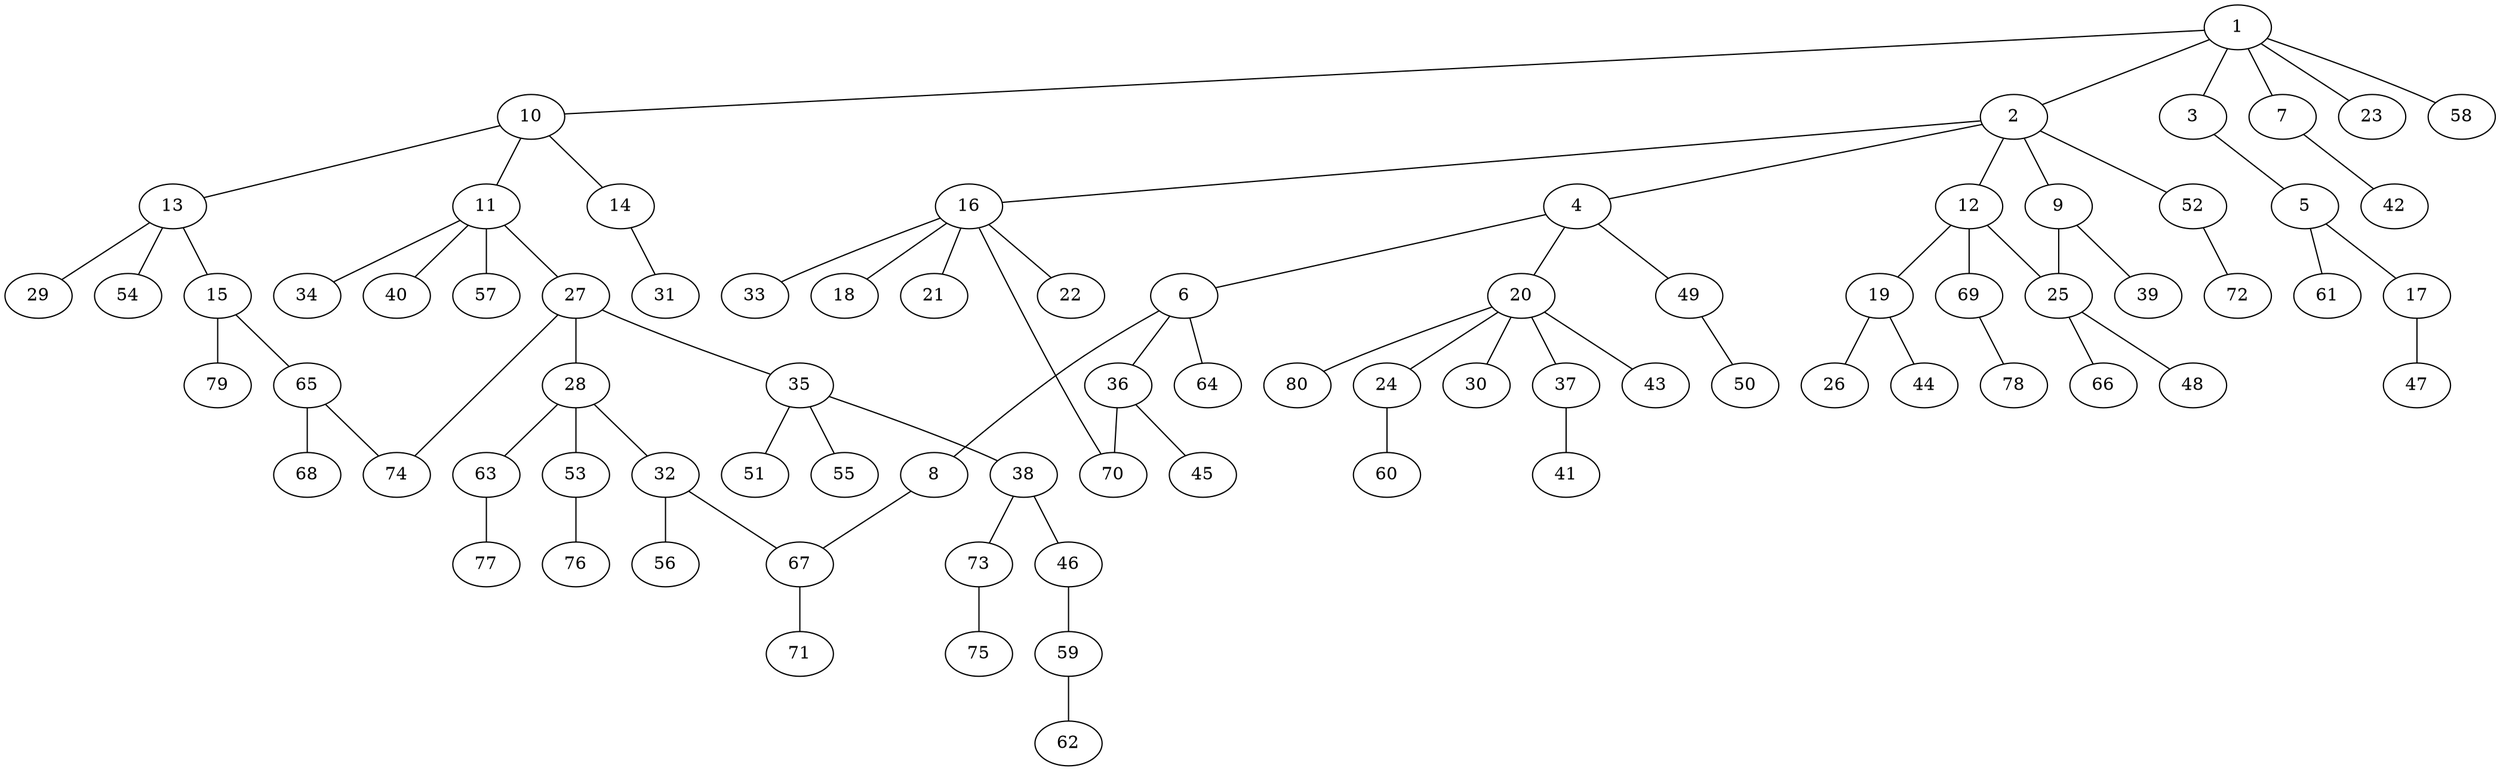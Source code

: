 graph graphname {1--2
1--3
1--7
1--10
1--23
1--58
2--4
2--9
2--12
2--16
2--52
3--5
4--6
4--20
4--49
5--17
5--61
6--8
6--36
6--64
7--42
8--67
9--25
9--39
10--11
10--13
10--14
11--27
11--34
11--40
11--57
12--19
12--25
12--69
13--15
13--29
13--54
14--31
15--65
15--79
16--18
16--21
16--22
16--33
16--70
17--47
19--26
19--44
20--24
20--30
20--37
20--43
20--80
24--60
25--48
25--66
27--28
27--35
27--74
28--32
28--53
28--63
32--56
32--67
35--38
35--51
35--55
36--45
36--70
37--41
38--46
38--73
46--59
49--50
52--72
53--76
59--62
63--77
65--68
65--74
67--71
69--78
73--75
}